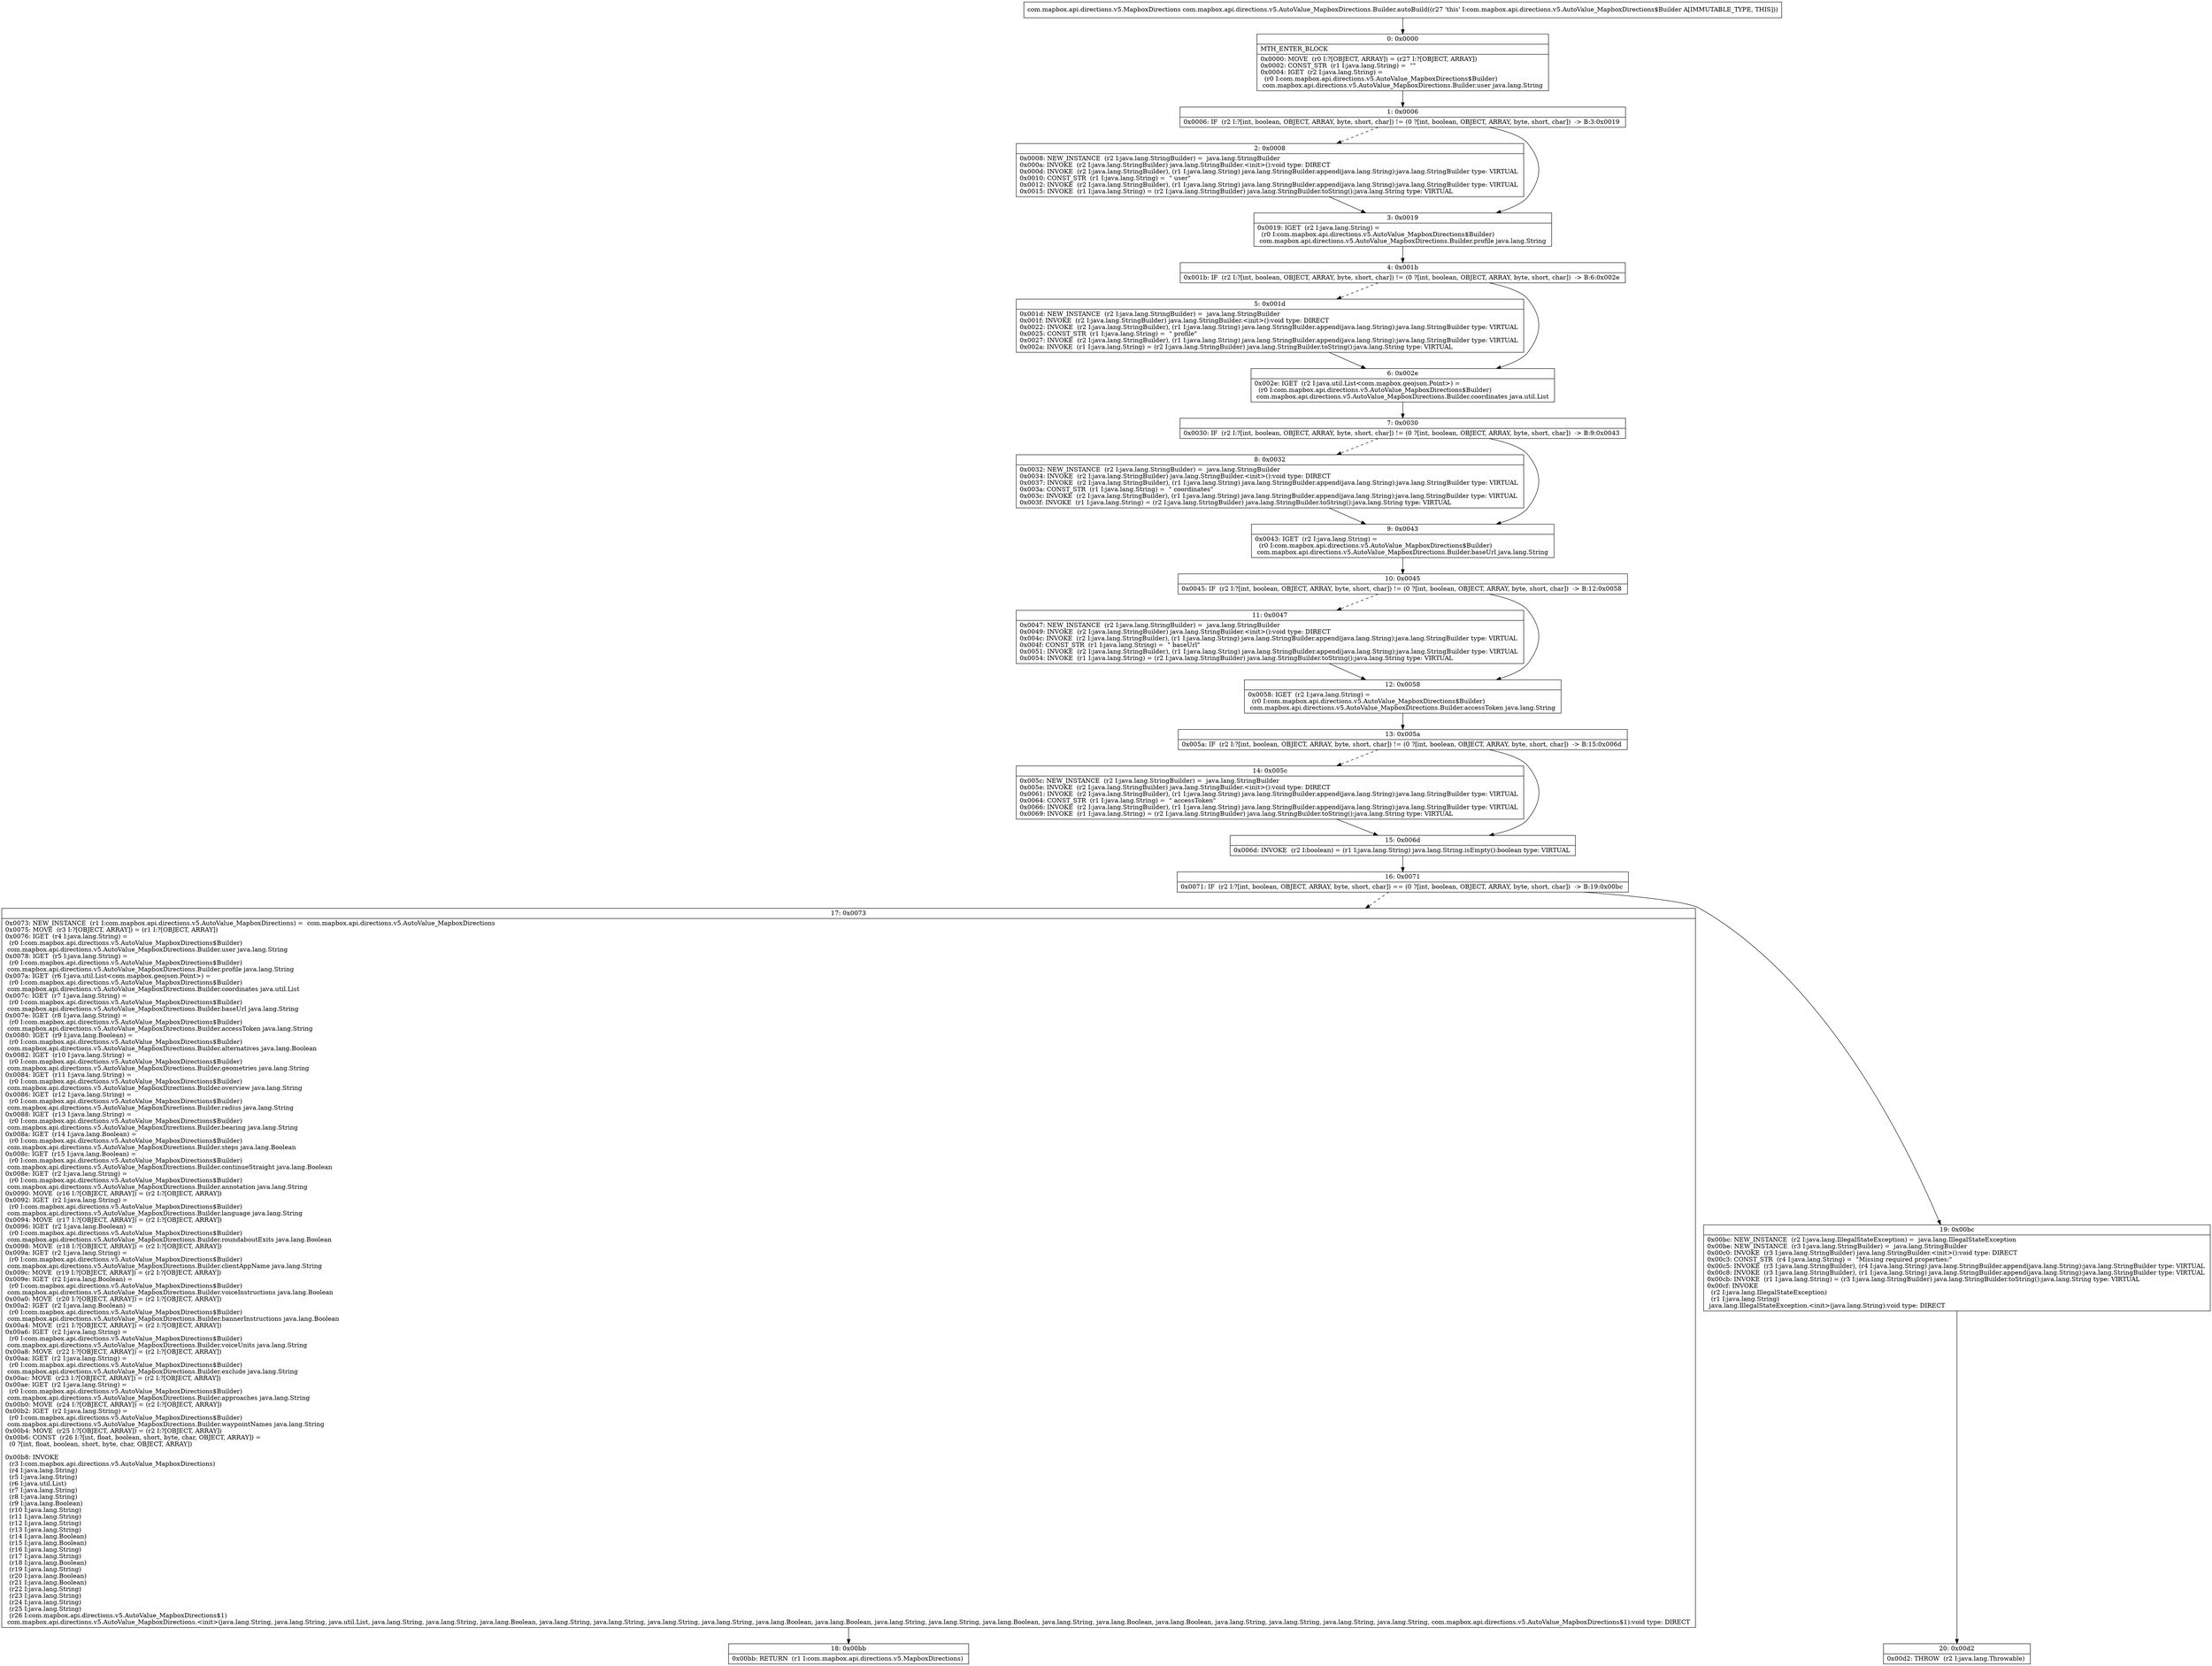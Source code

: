 digraph "CFG forcom.mapbox.api.directions.v5.AutoValue_MapboxDirections.Builder.autoBuild()Lcom\/mapbox\/api\/directions\/v5\/MapboxDirections;" {
Node_0 [shape=record,label="{0\:\ 0x0000|MTH_ENTER_BLOCK\l|0x0000: MOVE  (r0 I:?[OBJECT, ARRAY]) = (r27 I:?[OBJECT, ARRAY]) \l0x0002: CONST_STR  (r1 I:java.lang.String) =  \"\" \l0x0004: IGET  (r2 I:java.lang.String) = \l  (r0 I:com.mapbox.api.directions.v5.AutoValue_MapboxDirections$Builder)\l com.mapbox.api.directions.v5.AutoValue_MapboxDirections.Builder.user java.lang.String \l}"];
Node_1 [shape=record,label="{1\:\ 0x0006|0x0006: IF  (r2 I:?[int, boolean, OBJECT, ARRAY, byte, short, char]) != (0 ?[int, boolean, OBJECT, ARRAY, byte, short, char])  \-\> B:3:0x0019 \l}"];
Node_2 [shape=record,label="{2\:\ 0x0008|0x0008: NEW_INSTANCE  (r2 I:java.lang.StringBuilder) =  java.lang.StringBuilder \l0x000a: INVOKE  (r2 I:java.lang.StringBuilder) java.lang.StringBuilder.\<init\>():void type: DIRECT \l0x000d: INVOKE  (r2 I:java.lang.StringBuilder), (r1 I:java.lang.String) java.lang.StringBuilder.append(java.lang.String):java.lang.StringBuilder type: VIRTUAL \l0x0010: CONST_STR  (r1 I:java.lang.String) =  \" user\" \l0x0012: INVOKE  (r2 I:java.lang.StringBuilder), (r1 I:java.lang.String) java.lang.StringBuilder.append(java.lang.String):java.lang.StringBuilder type: VIRTUAL \l0x0015: INVOKE  (r1 I:java.lang.String) = (r2 I:java.lang.StringBuilder) java.lang.StringBuilder.toString():java.lang.String type: VIRTUAL \l}"];
Node_3 [shape=record,label="{3\:\ 0x0019|0x0019: IGET  (r2 I:java.lang.String) = \l  (r0 I:com.mapbox.api.directions.v5.AutoValue_MapboxDirections$Builder)\l com.mapbox.api.directions.v5.AutoValue_MapboxDirections.Builder.profile java.lang.String \l}"];
Node_4 [shape=record,label="{4\:\ 0x001b|0x001b: IF  (r2 I:?[int, boolean, OBJECT, ARRAY, byte, short, char]) != (0 ?[int, boolean, OBJECT, ARRAY, byte, short, char])  \-\> B:6:0x002e \l}"];
Node_5 [shape=record,label="{5\:\ 0x001d|0x001d: NEW_INSTANCE  (r2 I:java.lang.StringBuilder) =  java.lang.StringBuilder \l0x001f: INVOKE  (r2 I:java.lang.StringBuilder) java.lang.StringBuilder.\<init\>():void type: DIRECT \l0x0022: INVOKE  (r2 I:java.lang.StringBuilder), (r1 I:java.lang.String) java.lang.StringBuilder.append(java.lang.String):java.lang.StringBuilder type: VIRTUAL \l0x0025: CONST_STR  (r1 I:java.lang.String) =  \" profile\" \l0x0027: INVOKE  (r2 I:java.lang.StringBuilder), (r1 I:java.lang.String) java.lang.StringBuilder.append(java.lang.String):java.lang.StringBuilder type: VIRTUAL \l0x002a: INVOKE  (r1 I:java.lang.String) = (r2 I:java.lang.StringBuilder) java.lang.StringBuilder.toString():java.lang.String type: VIRTUAL \l}"];
Node_6 [shape=record,label="{6\:\ 0x002e|0x002e: IGET  (r2 I:java.util.List\<com.mapbox.geojson.Point\>) = \l  (r0 I:com.mapbox.api.directions.v5.AutoValue_MapboxDirections$Builder)\l com.mapbox.api.directions.v5.AutoValue_MapboxDirections.Builder.coordinates java.util.List \l}"];
Node_7 [shape=record,label="{7\:\ 0x0030|0x0030: IF  (r2 I:?[int, boolean, OBJECT, ARRAY, byte, short, char]) != (0 ?[int, boolean, OBJECT, ARRAY, byte, short, char])  \-\> B:9:0x0043 \l}"];
Node_8 [shape=record,label="{8\:\ 0x0032|0x0032: NEW_INSTANCE  (r2 I:java.lang.StringBuilder) =  java.lang.StringBuilder \l0x0034: INVOKE  (r2 I:java.lang.StringBuilder) java.lang.StringBuilder.\<init\>():void type: DIRECT \l0x0037: INVOKE  (r2 I:java.lang.StringBuilder), (r1 I:java.lang.String) java.lang.StringBuilder.append(java.lang.String):java.lang.StringBuilder type: VIRTUAL \l0x003a: CONST_STR  (r1 I:java.lang.String) =  \" coordinates\" \l0x003c: INVOKE  (r2 I:java.lang.StringBuilder), (r1 I:java.lang.String) java.lang.StringBuilder.append(java.lang.String):java.lang.StringBuilder type: VIRTUAL \l0x003f: INVOKE  (r1 I:java.lang.String) = (r2 I:java.lang.StringBuilder) java.lang.StringBuilder.toString():java.lang.String type: VIRTUAL \l}"];
Node_9 [shape=record,label="{9\:\ 0x0043|0x0043: IGET  (r2 I:java.lang.String) = \l  (r0 I:com.mapbox.api.directions.v5.AutoValue_MapboxDirections$Builder)\l com.mapbox.api.directions.v5.AutoValue_MapboxDirections.Builder.baseUrl java.lang.String \l}"];
Node_10 [shape=record,label="{10\:\ 0x0045|0x0045: IF  (r2 I:?[int, boolean, OBJECT, ARRAY, byte, short, char]) != (0 ?[int, boolean, OBJECT, ARRAY, byte, short, char])  \-\> B:12:0x0058 \l}"];
Node_11 [shape=record,label="{11\:\ 0x0047|0x0047: NEW_INSTANCE  (r2 I:java.lang.StringBuilder) =  java.lang.StringBuilder \l0x0049: INVOKE  (r2 I:java.lang.StringBuilder) java.lang.StringBuilder.\<init\>():void type: DIRECT \l0x004c: INVOKE  (r2 I:java.lang.StringBuilder), (r1 I:java.lang.String) java.lang.StringBuilder.append(java.lang.String):java.lang.StringBuilder type: VIRTUAL \l0x004f: CONST_STR  (r1 I:java.lang.String) =  \" baseUrl\" \l0x0051: INVOKE  (r2 I:java.lang.StringBuilder), (r1 I:java.lang.String) java.lang.StringBuilder.append(java.lang.String):java.lang.StringBuilder type: VIRTUAL \l0x0054: INVOKE  (r1 I:java.lang.String) = (r2 I:java.lang.StringBuilder) java.lang.StringBuilder.toString():java.lang.String type: VIRTUAL \l}"];
Node_12 [shape=record,label="{12\:\ 0x0058|0x0058: IGET  (r2 I:java.lang.String) = \l  (r0 I:com.mapbox.api.directions.v5.AutoValue_MapboxDirections$Builder)\l com.mapbox.api.directions.v5.AutoValue_MapboxDirections.Builder.accessToken java.lang.String \l}"];
Node_13 [shape=record,label="{13\:\ 0x005a|0x005a: IF  (r2 I:?[int, boolean, OBJECT, ARRAY, byte, short, char]) != (0 ?[int, boolean, OBJECT, ARRAY, byte, short, char])  \-\> B:15:0x006d \l}"];
Node_14 [shape=record,label="{14\:\ 0x005c|0x005c: NEW_INSTANCE  (r2 I:java.lang.StringBuilder) =  java.lang.StringBuilder \l0x005e: INVOKE  (r2 I:java.lang.StringBuilder) java.lang.StringBuilder.\<init\>():void type: DIRECT \l0x0061: INVOKE  (r2 I:java.lang.StringBuilder), (r1 I:java.lang.String) java.lang.StringBuilder.append(java.lang.String):java.lang.StringBuilder type: VIRTUAL \l0x0064: CONST_STR  (r1 I:java.lang.String) =  \" accessToken\" \l0x0066: INVOKE  (r2 I:java.lang.StringBuilder), (r1 I:java.lang.String) java.lang.StringBuilder.append(java.lang.String):java.lang.StringBuilder type: VIRTUAL \l0x0069: INVOKE  (r1 I:java.lang.String) = (r2 I:java.lang.StringBuilder) java.lang.StringBuilder.toString():java.lang.String type: VIRTUAL \l}"];
Node_15 [shape=record,label="{15\:\ 0x006d|0x006d: INVOKE  (r2 I:boolean) = (r1 I:java.lang.String) java.lang.String.isEmpty():boolean type: VIRTUAL \l}"];
Node_16 [shape=record,label="{16\:\ 0x0071|0x0071: IF  (r2 I:?[int, boolean, OBJECT, ARRAY, byte, short, char]) == (0 ?[int, boolean, OBJECT, ARRAY, byte, short, char])  \-\> B:19:0x00bc \l}"];
Node_17 [shape=record,label="{17\:\ 0x0073|0x0073: NEW_INSTANCE  (r1 I:com.mapbox.api.directions.v5.AutoValue_MapboxDirections) =  com.mapbox.api.directions.v5.AutoValue_MapboxDirections \l0x0075: MOVE  (r3 I:?[OBJECT, ARRAY]) = (r1 I:?[OBJECT, ARRAY]) \l0x0076: IGET  (r4 I:java.lang.String) = \l  (r0 I:com.mapbox.api.directions.v5.AutoValue_MapboxDirections$Builder)\l com.mapbox.api.directions.v5.AutoValue_MapboxDirections.Builder.user java.lang.String \l0x0078: IGET  (r5 I:java.lang.String) = \l  (r0 I:com.mapbox.api.directions.v5.AutoValue_MapboxDirections$Builder)\l com.mapbox.api.directions.v5.AutoValue_MapboxDirections.Builder.profile java.lang.String \l0x007a: IGET  (r6 I:java.util.List\<com.mapbox.geojson.Point\>) = \l  (r0 I:com.mapbox.api.directions.v5.AutoValue_MapboxDirections$Builder)\l com.mapbox.api.directions.v5.AutoValue_MapboxDirections.Builder.coordinates java.util.List \l0x007c: IGET  (r7 I:java.lang.String) = \l  (r0 I:com.mapbox.api.directions.v5.AutoValue_MapboxDirections$Builder)\l com.mapbox.api.directions.v5.AutoValue_MapboxDirections.Builder.baseUrl java.lang.String \l0x007e: IGET  (r8 I:java.lang.String) = \l  (r0 I:com.mapbox.api.directions.v5.AutoValue_MapboxDirections$Builder)\l com.mapbox.api.directions.v5.AutoValue_MapboxDirections.Builder.accessToken java.lang.String \l0x0080: IGET  (r9 I:java.lang.Boolean) = \l  (r0 I:com.mapbox.api.directions.v5.AutoValue_MapboxDirections$Builder)\l com.mapbox.api.directions.v5.AutoValue_MapboxDirections.Builder.alternatives java.lang.Boolean \l0x0082: IGET  (r10 I:java.lang.String) = \l  (r0 I:com.mapbox.api.directions.v5.AutoValue_MapboxDirections$Builder)\l com.mapbox.api.directions.v5.AutoValue_MapboxDirections.Builder.geometries java.lang.String \l0x0084: IGET  (r11 I:java.lang.String) = \l  (r0 I:com.mapbox.api.directions.v5.AutoValue_MapboxDirections$Builder)\l com.mapbox.api.directions.v5.AutoValue_MapboxDirections.Builder.overview java.lang.String \l0x0086: IGET  (r12 I:java.lang.String) = \l  (r0 I:com.mapbox.api.directions.v5.AutoValue_MapboxDirections$Builder)\l com.mapbox.api.directions.v5.AutoValue_MapboxDirections.Builder.radius java.lang.String \l0x0088: IGET  (r13 I:java.lang.String) = \l  (r0 I:com.mapbox.api.directions.v5.AutoValue_MapboxDirections$Builder)\l com.mapbox.api.directions.v5.AutoValue_MapboxDirections.Builder.bearing java.lang.String \l0x008a: IGET  (r14 I:java.lang.Boolean) = \l  (r0 I:com.mapbox.api.directions.v5.AutoValue_MapboxDirections$Builder)\l com.mapbox.api.directions.v5.AutoValue_MapboxDirections.Builder.steps java.lang.Boolean \l0x008c: IGET  (r15 I:java.lang.Boolean) = \l  (r0 I:com.mapbox.api.directions.v5.AutoValue_MapboxDirections$Builder)\l com.mapbox.api.directions.v5.AutoValue_MapboxDirections.Builder.continueStraight java.lang.Boolean \l0x008e: IGET  (r2 I:java.lang.String) = \l  (r0 I:com.mapbox.api.directions.v5.AutoValue_MapboxDirections$Builder)\l com.mapbox.api.directions.v5.AutoValue_MapboxDirections.Builder.annotation java.lang.String \l0x0090: MOVE  (r16 I:?[OBJECT, ARRAY]) = (r2 I:?[OBJECT, ARRAY]) \l0x0092: IGET  (r2 I:java.lang.String) = \l  (r0 I:com.mapbox.api.directions.v5.AutoValue_MapboxDirections$Builder)\l com.mapbox.api.directions.v5.AutoValue_MapboxDirections.Builder.language java.lang.String \l0x0094: MOVE  (r17 I:?[OBJECT, ARRAY]) = (r2 I:?[OBJECT, ARRAY]) \l0x0096: IGET  (r2 I:java.lang.Boolean) = \l  (r0 I:com.mapbox.api.directions.v5.AutoValue_MapboxDirections$Builder)\l com.mapbox.api.directions.v5.AutoValue_MapboxDirections.Builder.roundaboutExits java.lang.Boolean \l0x0098: MOVE  (r18 I:?[OBJECT, ARRAY]) = (r2 I:?[OBJECT, ARRAY]) \l0x009a: IGET  (r2 I:java.lang.String) = \l  (r0 I:com.mapbox.api.directions.v5.AutoValue_MapboxDirections$Builder)\l com.mapbox.api.directions.v5.AutoValue_MapboxDirections.Builder.clientAppName java.lang.String \l0x009c: MOVE  (r19 I:?[OBJECT, ARRAY]) = (r2 I:?[OBJECT, ARRAY]) \l0x009e: IGET  (r2 I:java.lang.Boolean) = \l  (r0 I:com.mapbox.api.directions.v5.AutoValue_MapboxDirections$Builder)\l com.mapbox.api.directions.v5.AutoValue_MapboxDirections.Builder.voiceInstructions java.lang.Boolean \l0x00a0: MOVE  (r20 I:?[OBJECT, ARRAY]) = (r2 I:?[OBJECT, ARRAY]) \l0x00a2: IGET  (r2 I:java.lang.Boolean) = \l  (r0 I:com.mapbox.api.directions.v5.AutoValue_MapboxDirections$Builder)\l com.mapbox.api.directions.v5.AutoValue_MapboxDirections.Builder.bannerInstructions java.lang.Boolean \l0x00a4: MOVE  (r21 I:?[OBJECT, ARRAY]) = (r2 I:?[OBJECT, ARRAY]) \l0x00a6: IGET  (r2 I:java.lang.String) = \l  (r0 I:com.mapbox.api.directions.v5.AutoValue_MapboxDirections$Builder)\l com.mapbox.api.directions.v5.AutoValue_MapboxDirections.Builder.voiceUnits java.lang.String \l0x00a8: MOVE  (r22 I:?[OBJECT, ARRAY]) = (r2 I:?[OBJECT, ARRAY]) \l0x00aa: IGET  (r2 I:java.lang.String) = \l  (r0 I:com.mapbox.api.directions.v5.AutoValue_MapboxDirections$Builder)\l com.mapbox.api.directions.v5.AutoValue_MapboxDirections.Builder.exclude java.lang.String \l0x00ac: MOVE  (r23 I:?[OBJECT, ARRAY]) = (r2 I:?[OBJECT, ARRAY]) \l0x00ae: IGET  (r2 I:java.lang.String) = \l  (r0 I:com.mapbox.api.directions.v5.AutoValue_MapboxDirections$Builder)\l com.mapbox.api.directions.v5.AutoValue_MapboxDirections.Builder.approaches java.lang.String \l0x00b0: MOVE  (r24 I:?[OBJECT, ARRAY]) = (r2 I:?[OBJECT, ARRAY]) \l0x00b2: IGET  (r2 I:java.lang.String) = \l  (r0 I:com.mapbox.api.directions.v5.AutoValue_MapboxDirections$Builder)\l com.mapbox.api.directions.v5.AutoValue_MapboxDirections.Builder.waypointNames java.lang.String \l0x00b4: MOVE  (r25 I:?[OBJECT, ARRAY]) = (r2 I:?[OBJECT, ARRAY]) \l0x00b6: CONST  (r26 I:?[int, float, boolean, short, byte, char, OBJECT, ARRAY]) = \l  (0 ?[int, float, boolean, short, byte, char, OBJECT, ARRAY])\l \l0x00b8: INVOKE  \l  (r3 I:com.mapbox.api.directions.v5.AutoValue_MapboxDirections)\l  (r4 I:java.lang.String)\l  (r5 I:java.lang.String)\l  (r6 I:java.util.List)\l  (r7 I:java.lang.String)\l  (r8 I:java.lang.String)\l  (r9 I:java.lang.Boolean)\l  (r10 I:java.lang.String)\l  (r11 I:java.lang.String)\l  (r12 I:java.lang.String)\l  (r13 I:java.lang.String)\l  (r14 I:java.lang.Boolean)\l  (r15 I:java.lang.Boolean)\l  (r16 I:java.lang.String)\l  (r17 I:java.lang.String)\l  (r18 I:java.lang.Boolean)\l  (r19 I:java.lang.String)\l  (r20 I:java.lang.Boolean)\l  (r21 I:java.lang.Boolean)\l  (r22 I:java.lang.String)\l  (r23 I:java.lang.String)\l  (r24 I:java.lang.String)\l  (r25 I:java.lang.String)\l  (r26 I:com.mapbox.api.directions.v5.AutoValue_MapboxDirections$1)\l com.mapbox.api.directions.v5.AutoValue_MapboxDirections.\<init\>(java.lang.String, java.lang.String, java.util.List, java.lang.String, java.lang.String, java.lang.Boolean, java.lang.String, java.lang.String, java.lang.String, java.lang.String, java.lang.Boolean, java.lang.Boolean, java.lang.String, java.lang.String, java.lang.Boolean, java.lang.String, java.lang.Boolean, java.lang.Boolean, java.lang.String, java.lang.String, java.lang.String, java.lang.String, com.mapbox.api.directions.v5.AutoValue_MapboxDirections$1):void type: DIRECT \l}"];
Node_18 [shape=record,label="{18\:\ 0x00bb|0x00bb: RETURN  (r1 I:com.mapbox.api.directions.v5.MapboxDirections) \l}"];
Node_19 [shape=record,label="{19\:\ 0x00bc|0x00bc: NEW_INSTANCE  (r2 I:java.lang.IllegalStateException) =  java.lang.IllegalStateException \l0x00be: NEW_INSTANCE  (r3 I:java.lang.StringBuilder) =  java.lang.StringBuilder \l0x00c0: INVOKE  (r3 I:java.lang.StringBuilder) java.lang.StringBuilder.\<init\>():void type: DIRECT \l0x00c3: CONST_STR  (r4 I:java.lang.String) =  \"Missing required properties:\" \l0x00c5: INVOKE  (r3 I:java.lang.StringBuilder), (r4 I:java.lang.String) java.lang.StringBuilder.append(java.lang.String):java.lang.StringBuilder type: VIRTUAL \l0x00c8: INVOKE  (r3 I:java.lang.StringBuilder), (r1 I:java.lang.String) java.lang.StringBuilder.append(java.lang.String):java.lang.StringBuilder type: VIRTUAL \l0x00cb: INVOKE  (r1 I:java.lang.String) = (r3 I:java.lang.StringBuilder) java.lang.StringBuilder.toString():java.lang.String type: VIRTUAL \l0x00cf: INVOKE  \l  (r2 I:java.lang.IllegalStateException)\l  (r1 I:java.lang.String)\l java.lang.IllegalStateException.\<init\>(java.lang.String):void type: DIRECT \l}"];
Node_20 [shape=record,label="{20\:\ 0x00d2|0x00d2: THROW  (r2 I:java.lang.Throwable) \l}"];
MethodNode[shape=record,label="{com.mapbox.api.directions.v5.MapboxDirections com.mapbox.api.directions.v5.AutoValue_MapboxDirections.Builder.autoBuild((r27 'this' I:com.mapbox.api.directions.v5.AutoValue_MapboxDirections$Builder A[IMMUTABLE_TYPE, THIS])) }"];
MethodNode -> Node_0;
Node_0 -> Node_1;
Node_1 -> Node_2[style=dashed];
Node_1 -> Node_3;
Node_2 -> Node_3;
Node_3 -> Node_4;
Node_4 -> Node_5[style=dashed];
Node_4 -> Node_6;
Node_5 -> Node_6;
Node_6 -> Node_7;
Node_7 -> Node_8[style=dashed];
Node_7 -> Node_9;
Node_8 -> Node_9;
Node_9 -> Node_10;
Node_10 -> Node_11[style=dashed];
Node_10 -> Node_12;
Node_11 -> Node_12;
Node_12 -> Node_13;
Node_13 -> Node_14[style=dashed];
Node_13 -> Node_15;
Node_14 -> Node_15;
Node_15 -> Node_16;
Node_16 -> Node_17[style=dashed];
Node_16 -> Node_19;
Node_17 -> Node_18;
Node_19 -> Node_20;
}

